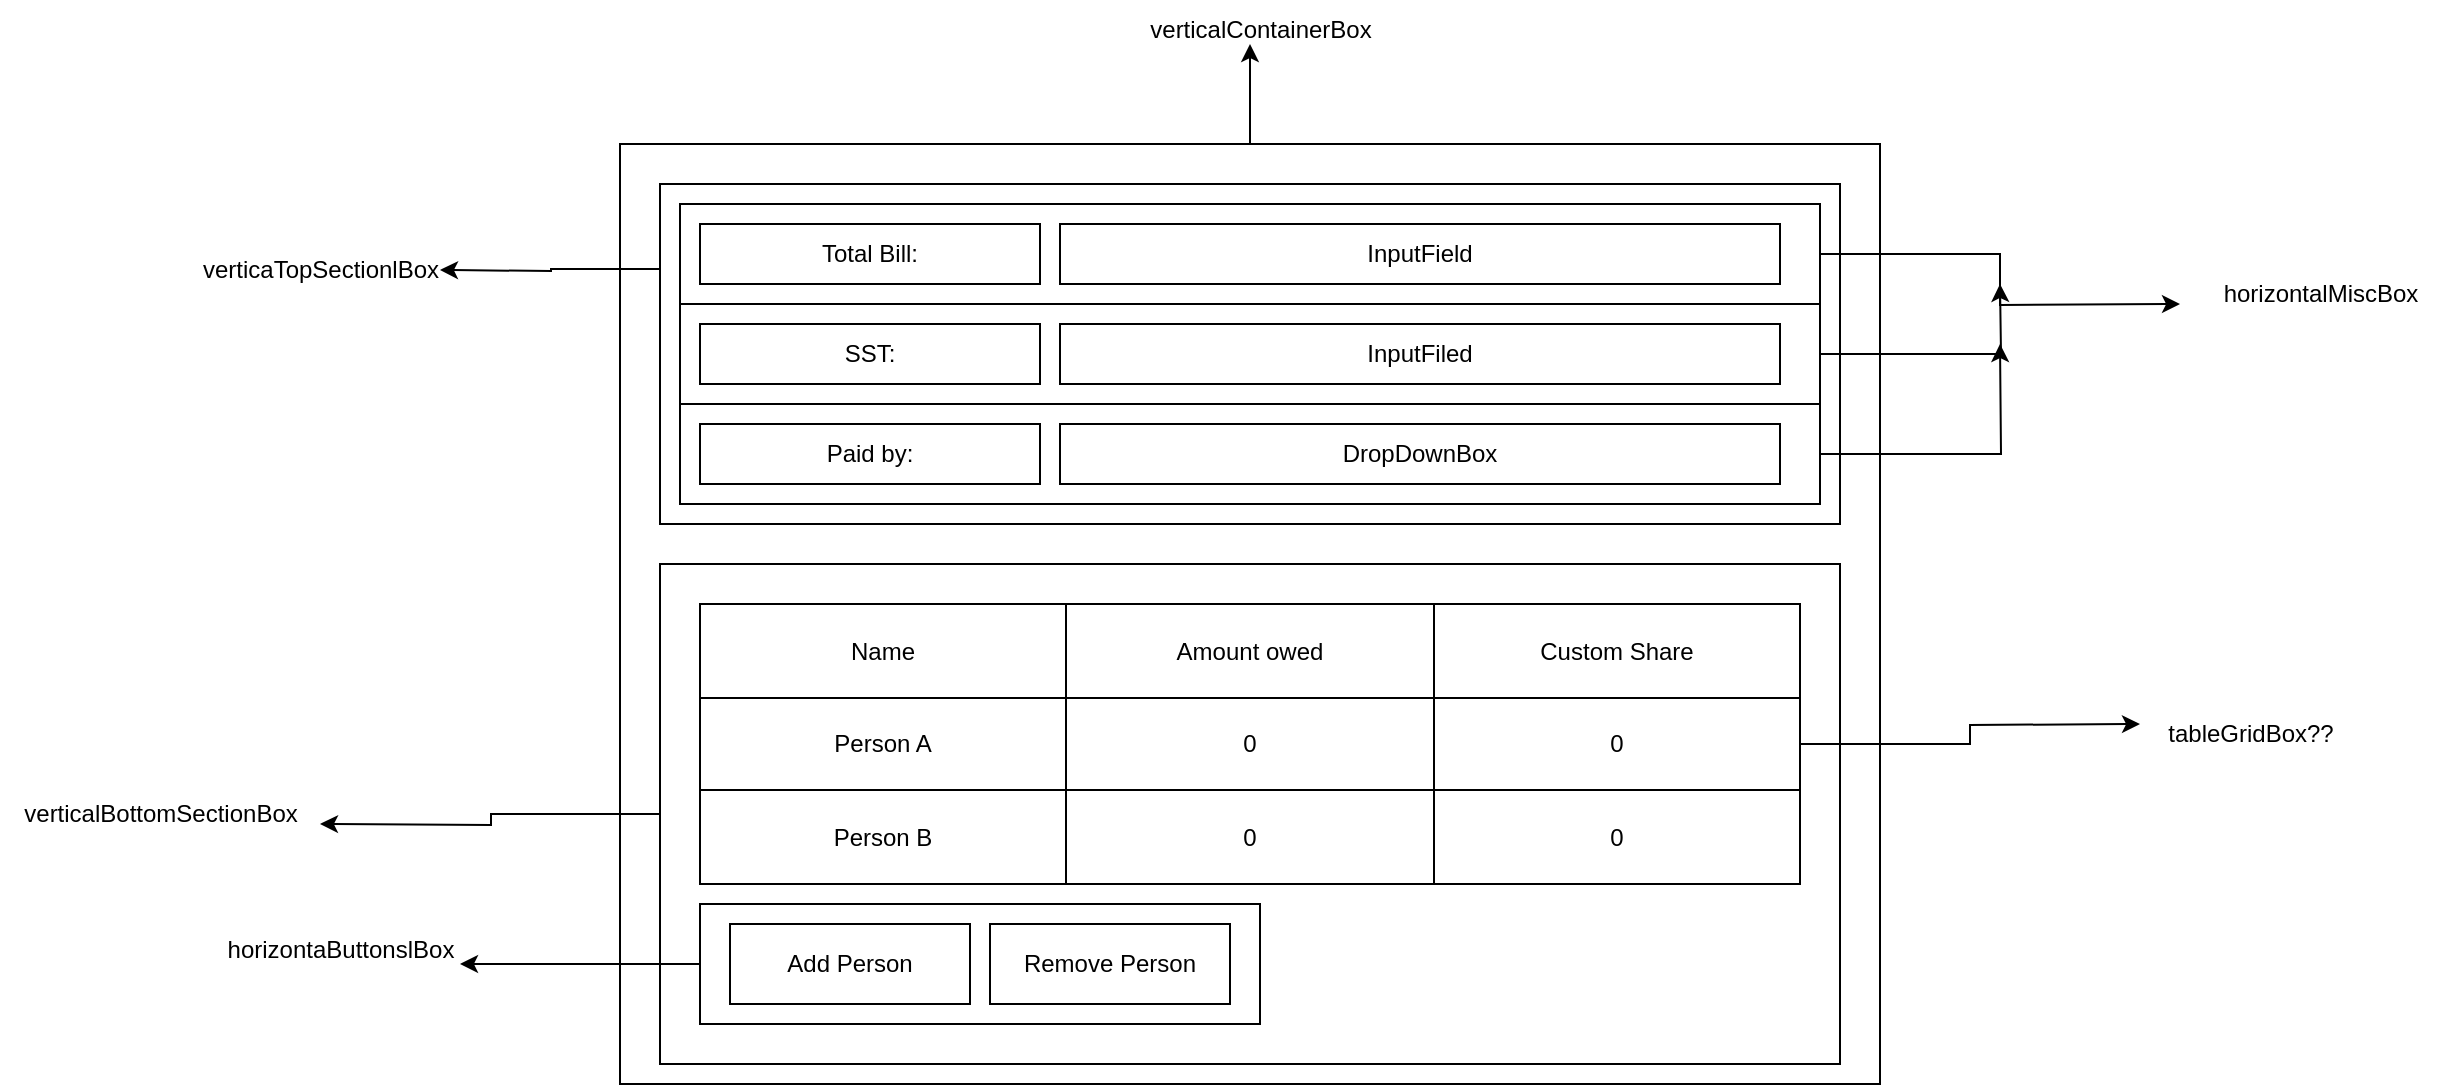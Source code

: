 <mxfile version="28.1.2">
  <diagram name="Rough Design" id="Q6oblp1PbVSsypVDy0fl">
    <mxGraphModel dx="2276" dy="2081" grid="1" gridSize="10" guides="1" tooltips="1" connect="1" arrows="1" fold="1" page="1" pageScale="1" pageWidth="850" pageHeight="1100" math="0" shadow="0">
      <root>
        <mxCell id="0" />
        <mxCell id="1" parent="0" />
        <mxCell id="5l8_1tcMdIhnkX-cnTbR-1" style="edgeStyle=orthogonalEdgeStyle;rounded=0;orthogonalLoop=1;jettySize=auto;html=1;exitX=0.5;exitY=0;exitDx=0;exitDy=0;" edge="1" parent="1" source="BAqOKO4iMmSmiDQDoHme-1">
          <mxGeometry relative="1" as="geometry">
            <mxPoint x="435" y="20" as="targetPoint" />
          </mxGeometry>
        </mxCell>
        <mxCell id="BAqOKO4iMmSmiDQDoHme-1" value="" style="rounded=0;whiteSpace=wrap;html=1;" parent="1" vertex="1">
          <mxGeometry x="120" y="70" width="630" height="470" as="geometry" />
        </mxCell>
        <mxCell id="5l8_1tcMdIhnkX-cnTbR-3" style="edgeStyle=orthogonalEdgeStyle;rounded=0;orthogonalLoop=1;jettySize=auto;html=1;exitX=0;exitY=0.25;exitDx=0;exitDy=0;" edge="1" parent="1" source="BAqOKO4iMmSmiDQDoHme-2">
          <mxGeometry relative="1" as="geometry">
            <mxPoint x="30" y="133" as="targetPoint" />
          </mxGeometry>
        </mxCell>
        <mxCell id="BAqOKO4iMmSmiDQDoHme-2" value="" style="rounded=0;whiteSpace=wrap;html=1;" parent="1" vertex="1">
          <mxGeometry x="140" y="90" width="590" height="170" as="geometry" />
        </mxCell>
        <mxCell id="BAqOKO4iMmSmiDQDoHme-11" value="Total Bill:" style="rounded=0;whiteSpace=wrap;html=1;" parent="1" vertex="1">
          <mxGeometry x="160" y="110" width="170" height="30" as="geometry" />
        </mxCell>
        <mxCell id="BAqOKO4iMmSmiDQDoHme-12" value="Paid by:" style="rounded=0;whiteSpace=wrap;html=1;" parent="1" vertex="1">
          <mxGeometry x="160" y="210" width="170" height="30" as="geometry" />
        </mxCell>
        <mxCell id="BAqOKO4iMmSmiDQDoHme-13" value="InputField" style="rounded=0;whiteSpace=wrap;html=1;" parent="1" vertex="1">
          <mxGeometry x="340" y="110" width="360" height="30" as="geometry" />
        </mxCell>
        <mxCell id="BAqOKO4iMmSmiDQDoHme-14" value="DropDownBox" style="rounded=0;whiteSpace=wrap;html=1;" parent="1" vertex="1">
          <mxGeometry x="340" y="210" width="360" height="30" as="geometry" />
        </mxCell>
        <mxCell id="BAqOKO4iMmSmiDQDoHme-34" value="SST:" style="rounded=0;whiteSpace=wrap;html=1;" parent="1" vertex="1">
          <mxGeometry x="160" y="160" width="170" height="30" as="geometry" />
        </mxCell>
        <mxCell id="BAqOKO4iMmSmiDQDoHme-35" value="InputFiled" style="rounded=0;whiteSpace=wrap;html=1;" parent="1" vertex="1">
          <mxGeometry x="340" y="160" width="360" height="30" as="geometry" />
        </mxCell>
        <mxCell id="BAqOKO4iMmSmiDQDoHme-36" value="" style="group" parent="1" vertex="1" connectable="0">
          <mxGeometry x="140" y="280" width="590" height="250" as="geometry" />
        </mxCell>
        <mxCell id="5l8_1tcMdIhnkX-cnTbR-12" style="edgeStyle=orthogonalEdgeStyle;rounded=0;orthogonalLoop=1;jettySize=auto;html=1;" edge="1" parent="BAqOKO4iMmSmiDQDoHme-36" source="BAqOKO4iMmSmiDQDoHme-9">
          <mxGeometry relative="1" as="geometry">
            <mxPoint x="-170" y="130" as="targetPoint" />
          </mxGeometry>
        </mxCell>
        <mxCell id="BAqOKO4iMmSmiDQDoHme-9" value="" style="rounded=0;whiteSpace=wrap;html=1;" parent="BAqOKO4iMmSmiDQDoHme-36" vertex="1">
          <mxGeometry width="590" height="250" as="geometry" />
        </mxCell>
        <mxCell id="BAqOKO4iMmSmiDQDoHme-16" value="" style="childLayout=tableLayout;recursiveResize=0;shadow=0;fillColor=none;" parent="BAqOKO4iMmSmiDQDoHme-36" vertex="1">
          <mxGeometry x="20" y="20" width="550" height="140" as="geometry" />
        </mxCell>
        <mxCell id="BAqOKO4iMmSmiDQDoHme-17" value="" style="shape=tableRow;horizontal=0;startSize=0;swimlaneHead=0;swimlaneBody=0;top=0;left=0;bottom=0;right=0;dropTarget=0;collapsible=0;recursiveResize=0;expand=0;fontStyle=0;fillColor=none;strokeColor=inherit;" parent="BAqOKO4iMmSmiDQDoHme-16" vertex="1">
          <mxGeometry width="550" height="47" as="geometry" />
        </mxCell>
        <mxCell id="BAqOKO4iMmSmiDQDoHme-18" value="Name" style="connectable=0;recursiveResize=0;strokeColor=inherit;fillColor=none;align=center;whiteSpace=wrap;html=1;" parent="BAqOKO4iMmSmiDQDoHme-17" vertex="1">
          <mxGeometry width="183" height="47" as="geometry">
            <mxRectangle width="183" height="47" as="alternateBounds" />
          </mxGeometry>
        </mxCell>
        <mxCell id="BAqOKO4iMmSmiDQDoHme-19" value="Amount owed" style="connectable=0;recursiveResize=0;strokeColor=inherit;fillColor=none;align=center;whiteSpace=wrap;html=1;" parent="BAqOKO4iMmSmiDQDoHme-17" vertex="1">
          <mxGeometry x="183" width="184" height="47" as="geometry">
            <mxRectangle width="184" height="47" as="alternateBounds" />
          </mxGeometry>
        </mxCell>
        <mxCell id="BAqOKO4iMmSmiDQDoHme-20" value="Custom Share" style="connectable=0;recursiveResize=0;strokeColor=inherit;fillColor=none;align=center;whiteSpace=wrap;html=1;" parent="BAqOKO4iMmSmiDQDoHme-17" vertex="1">
          <mxGeometry x="367" width="183" height="47" as="geometry">
            <mxRectangle width="183" height="47" as="alternateBounds" />
          </mxGeometry>
        </mxCell>
        <mxCell id="BAqOKO4iMmSmiDQDoHme-21" style="shape=tableRow;horizontal=0;startSize=0;swimlaneHead=0;swimlaneBody=0;top=0;left=0;bottom=0;right=0;dropTarget=0;collapsible=0;recursiveResize=0;expand=0;fontStyle=0;fillColor=none;strokeColor=inherit;" parent="BAqOKO4iMmSmiDQDoHme-16" vertex="1">
          <mxGeometry y="47" width="550" height="46" as="geometry" />
        </mxCell>
        <mxCell id="BAqOKO4iMmSmiDQDoHme-22" value="Person A" style="connectable=0;recursiveResize=0;strokeColor=inherit;fillColor=none;align=center;whiteSpace=wrap;html=1;" parent="BAqOKO4iMmSmiDQDoHme-21" vertex="1">
          <mxGeometry width="183" height="46" as="geometry">
            <mxRectangle width="183" height="46" as="alternateBounds" />
          </mxGeometry>
        </mxCell>
        <mxCell id="BAqOKO4iMmSmiDQDoHme-23" value="0" style="connectable=0;recursiveResize=0;strokeColor=inherit;fillColor=none;align=center;whiteSpace=wrap;html=1;" parent="BAqOKO4iMmSmiDQDoHme-21" vertex="1">
          <mxGeometry x="183" width="184" height="46" as="geometry">
            <mxRectangle width="184" height="46" as="alternateBounds" />
          </mxGeometry>
        </mxCell>
        <mxCell id="BAqOKO4iMmSmiDQDoHme-24" value="0" style="connectable=0;recursiveResize=0;strokeColor=inherit;fillColor=none;align=center;whiteSpace=wrap;html=1;" parent="BAqOKO4iMmSmiDQDoHme-21" vertex="1">
          <mxGeometry x="367" width="183" height="46" as="geometry">
            <mxRectangle width="183" height="46" as="alternateBounds" />
          </mxGeometry>
        </mxCell>
        <mxCell id="BAqOKO4iMmSmiDQDoHme-25" style="shape=tableRow;horizontal=0;startSize=0;swimlaneHead=0;swimlaneBody=0;top=0;left=0;bottom=0;right=0;dropTarget=0;collapsible=0;recursiveResize=0;expand=0;fontStyle=0;fillColor=none;strokeColor=inherit;" parent="BAqOKO4iMmSmiDQDoHme-16" vertex="1">
          <mxGeometry y="93" width="550" height="47" as="geometry" />
        </mxCell>
        <mxCell id="BAqOKO4iMmSmiDQDoHme-26" value="Person B" style="connectable=0;recursiveResize=0;strokeColor=inherit;fillColor=none;align=center;whiteSpace=wrap;html=1;" parent="BAqOKO4iMmSmiDQDoHme-25" vertex="1">
          <mxGeometry width="183" height="47" as="geometry">
            <mxRectangle width="183" height="47" as="alternateBounds" />
          </mxGeometry>
        </mxCell>
        <mxCell id="BAqOKO4iMmSmiDQDoHme-27" value="0" style="connectable=0;recursiveResize=0;strokeColor=inherit;fillColor=none;align=center;whiteSpace=wrap;html=1;" parent="BAqOKO4iMmSmiDQDoHme-25" vertex="1">
          <mxGeometry x="183" width="184" height="47" as="geometry">
            <mxRectangle width="184" height="47" as="alternateBounds" />
          </mxGeometry>
        </mxCell>
        <mxCell id="BAqOKO4iMmSmiDQDoHme-28" value="0" style="connectable=0;recursiveResize=0;strokeColor=inherit;fillColor=none;align=center;whiteSpace=wrap;html=1;" parent="BAqOKO4iMmSmiDQDoHme-25" vertex="1">
          <mxGeometry x="367" width="183" height="47" as="geometry">
            <mxRectangle width="183" height="47" as="alternateBounds" />
          </mxGeometry>
        </mxCell>
        <mxCell id="5l8_1tcMdIhnkX-cnTbR-17" style="edgeStyle=orthogonalEdgeStyle;rounded=0;orthogonalLoop=1;jettySize=auto;html=1;" edge="1" parent="BAqOKO4iMmSmiDQDoHme-36" source="BAqOKO4iMmSmiDQDoHme-32">
          <mxGeometry relative="1" as="geometry">
            <mxPoint x="-100" y="200" as="targetPoint" />
          </mxGeometry>
        </mxCell>
        <mxCell id="BAqOKO4iMmSmiDQDoHme-32" value="" style="rounded=0;whiteSpace=wrap;html=1;" parent="BAqOKO4iMmSmiDQDoHme-36" vertex="1">
          <mxGeometry x="20" y="170" width="280" height="60" as="geometry" />
        </mxCell>
        <mxCell id="BAqOKO4iMmSmiDQDoHme-31" value="" style="group" parent="BAqOKO4iMmSmiDQDoHme-36" vertex="1" connectable="0">
          <mxGeometry x="35" y="180" width="250" height="40" as="geometry" />
        </mxCell>
        <mxCell id="BAqOKO4iMmSmiDQDoHme-29" value="Add Person" style="rounded=0;whiteSpace=wrap;html=1;" parent="BAqOKO4iMmSmiDQDoHme-31" vertex="1">
          <mxGeometry width="120" height="40" as="geometry" />
        </mxCell>
        <mxCell id="BAqOKO4iMmSmiDQDoHme-30" value="Remove Person" style="rounded=0;whiteSpace=wrap;html=1;" parent="BAqOKO4iMmSmiDQDoHme-31" vertex="1">
          <mxGeometry x="130" width="120" height="40" as="geometry" />
        </mxCell>
        <mxCell id="5l8_1tcMdIhnkX-cnTbR-19" style="edgeStyle=orthogonalEdgeStyle;rounded=0;orthogonalLoop=1;jettySize=auto;html=1;exitX=1;exitY=0.5;exitDx=0;exitDy=0;" edge="1" parent="BAqOKO4iMmSmiDQDoHme-36" source="BAqOKO4iMmSmiDQDoHme-21">
          <mxGeometry relative="1" as="geometry">
            <mxPoint x="740" y="80" as="targetPoint" />
          </mxGeometry>
        </mxCell>
        <mxCell id="5l8_1tcMdIhnkX-cnTbR-2" value="verticalContainerBox" style="text;html=1;align=center;verticalAlign=middle;resizable=0;points=[];autosize=1;strokeColor=none;fillColor=none;" vertex="1" parent="1">
          <mxGeometry x="375" y="-2" width="130" height="30" as="geometry" />
        </mxCell>
        <mxCell id="5l8_1tcMdIhnkX-cnTbR-4" value="verticaTopSectionlBox" style="text;html=1;align=center;verticalAlign=middle;resizable=0;points=[];autosize=1;strokeColor=none;fillColor=none;" vertex="1" parent="1">
          <mxGeometry x="-100" y="118" width="140" height="30" as="geometry" />
        </mxCell>
        <mxCell id="5l8_1tcMdIhnkX-cnTbR-8" style="edgeStyle=orthogonalEdgeStyle;rounded=0;orthogonalLoop=1;jettySize=auto;html=1;exitX=1;exitY=0.5;exitDx=0;exitDy=0;" edge="1" parent="1" source="5l8_1tcMdIhnkX-cnTbR-5">
          <mxGeometry relative="1" as="geometry">
            <mxPoint x="900" y="150" as="targetPoint" />
          </mxGeometry>
        </mxCell>
        <mxCell id="5l8_1tcMdIhnkX-cnTbR-5" value="" style="rounded=0;whiteSpace=wrap;html=1;fillColor=none;" vertex="1" parent="1">
          <mxGeometry x="150" y="100" width="570" height="50" as="geometry" />
        </mxCell>
        <mxCell id="5l8_1tcMdIhnkX-cnTbR-9" style="edgeStyle=orthogonalEdgeStyle;rounded=0;orthogonalLoop=1;jettySize=auto;html=1;exitX=1;exitY=0.5;exitDx=0;exitDy=0;" edge="1" parent="1" source="5l8_1tcMdIhnkX-cnTbR-6">
          <mxGeometry relative="1" as="geometry">
            <mxPoint x="810" y="140" as="targetPoint" />
          </mxGeometry>
        </mxCell>
        <mxCell id="5l8_1tcMdIhnkX-cnTbR-6" value="" style="rounded=0;whiteSpace=wrap;html=1;fillColor=none;" vertex="1" parent="1">
          <mxGeometry x="150" y="150" width="570" height="50" as="geometry" />
        </mxCell>
        <mxCell id="5l8_1tcMdIhnkX-cnTbR-10" style="edgeStyle=orthogonalEdgeStyle;rounded=0;orthogonalLoop=1;jettySize=auto;html=1;exitX=1;exitY=0.5;exitDx=0;exitDy=0;" edge="1" parent="1" source="5l8_1tcMdIhnkX-cnTbR-7">
          <mxGeometry relative="1" as="geometry">
            <mxPoint x="810" y="170" as="targetPoint" />
          </mxGeometry>
        </mxCell>
        <mxCell id="5l8_1tcMdIhnkX-cnTbR-7" value="" style="rounded=0;whiteSpace=wrap;html=1;fillColor=none;" vertex="1" parent="1">
          <mxGeometry x="150" y="200" width="570" height="50" as="geometry" />
        </mxCell>
        <mxCell id="5l8_1tcMdIhnkX-cnTbR-11" value="horizontalMiscBox" style="text;html=1;align=center;verticalAlign=middle;resizable=0;points=[];autosize=1;strokeColor=none;fillColor=none;" vertex="1" parent="1">
          <mxGeometry x="910" y="130" width="120" height="30" as="geometry" />
        </mxCell>
        <mxCell id="5l8_1tcMdIhnkX-cnTbR-14" value="verticalBottomSectionBox" style="text;html=1;align=center;verticalAlign=middle;resizable=0;points=[];autosize=1;strokeColor=none;fillColor=none;" vertex="1" parent="1">
          <mxGeometry x="-190" y="390" width="160" height="30" as="geometry" />
        </mxCell>
        <mxCell id="5l8_1tcMdIhnkX-cnTbR-18" value="horizontaButtonslBox" style="text;html=1;align=center;verticalAlign=middle;resizable=0;points=[];autosize=1;strokeColor=none;fillColor=none;" vertex="1" parent="1">
          <mxGeometry x="-90" y="458" width="140" height="30" as="geometry" />
        </mxCell>
        <mxCell id="5l8_1tcMdIhnkX-cnTbR-20" value="tableGridBox??" style="text;html=1;align=center;verticalAlign=middle;resizable=0;points=[];autosize=1;strokeColor=none;fillColor=none;" vertex="1" parent="1">
          <mxGeometry x="880" y="350" width="110" height="30" as="geometry" />
        </mxCell>
      </root>
    </mxGraphModel>
  </diagram>
</mxfile>
